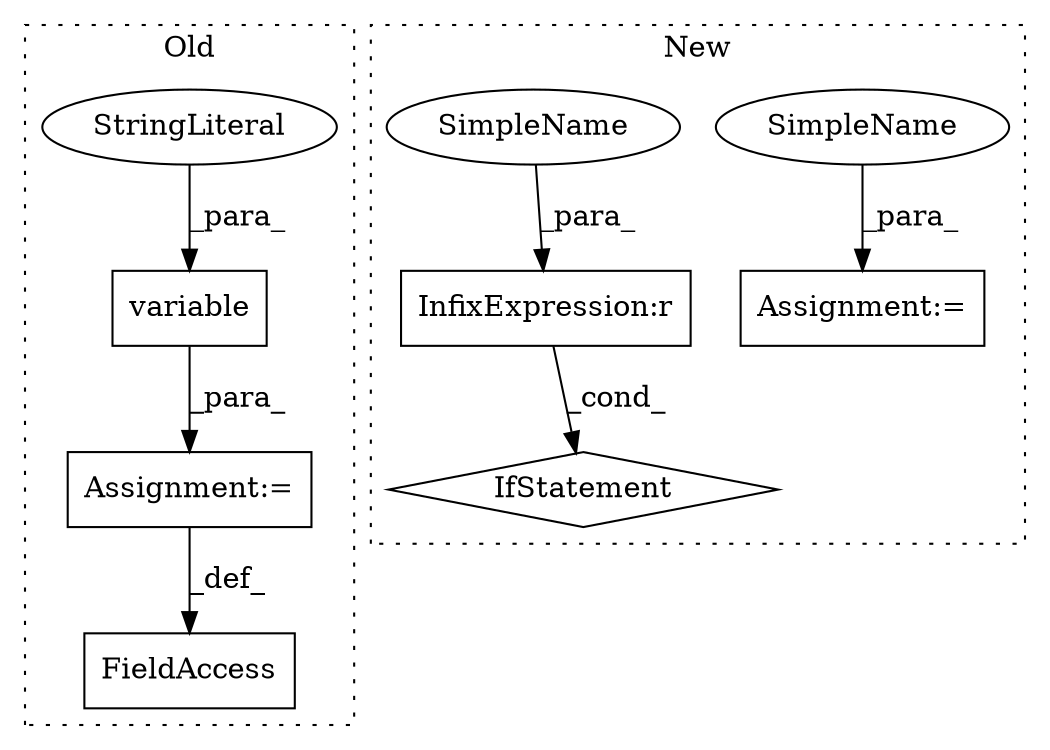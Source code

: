 digraph G {
subgraph cluster0 {
1 [label="variable" a="32" s="8110,8138" l="9,1" shape="box"];
3 [label="Assignment:=" a="7" s="8101" l="1" shape="box"];
4 [label="FieldAccess" a="22" s="8088" l="13" shape="box"];
5 [label="StringLiteral" a="45" s="8128" l="10" shape="ellipse"];
label = "Old";
style="dotted";
}
subgraph cluster1 {
2 [label="IfStatement" a="25" s="7242,7261" l="4,2" shape="diamond"];
6 [label="InfixExpression:r" a="27" s="7253" l="4" shape="box"];
7 [label="Assignment:=" a="7" s="7320" l="1" shape="box"];
8 [label="SimpleName" a="42" s="7321" l="7" shape="ellipse"];
9 [label="SimpleName" a="42" s="7246" l="7" shape="ellipse"];
label = "New";
style="dotted";
}
1 -> 3 [label="_para_"];
3 -> 4 [label="_def_"];
5 -> 1 [label="_para_"];
6 -> 2 [label="_cond_"];
8 -> 7 [label="_para_"];
9 -> 6 [label="_para_"];
}